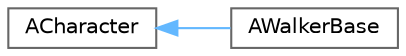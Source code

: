 digraph "类继承关系图"
{
 // INTERACTIVE_SVG=YES
 // LATEX_PDF_SIZE
  bgcolor="transparent";
  edge [fontname=Helvetica,fontsize=10,labelfontname=Helvetica,labelfontsize=10];
  node [fontname=Helvetica,fontsize=10,shape=box,height=0.2,width=0.4];
  rankdir="LR";
  Node0 [id="Node000000",label="ACharacter",height=0.2,width=0.4,color="grey40", fillcolor="white", style="filled",URL="$df/d70/classACharacter.html",tooltip=" "];
  Node0 -> Node1 [id="edge55_Node000000_Node000001",dir="back",color="steelblue1",style="solid",tooltip=" "];
  Node1 [id="Node000001",label="AWalkerBase",height=0.2,width=0.4,color="grey40", fillcolor="white", style="filled",URL="$d2/d1b/classAWalkerBase.html",tooltip=" "];
}
